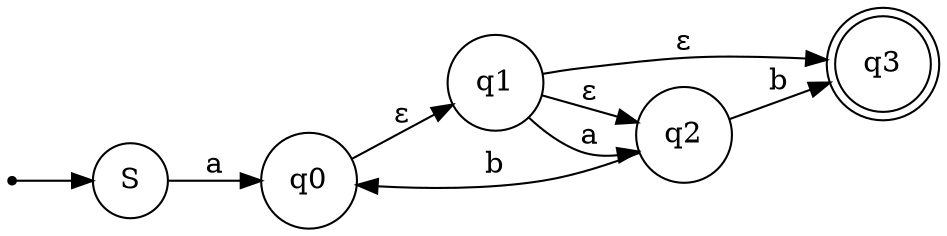 digraph finite_state_machine {
	rankdir=LR;

	node [shape = point ]; ini;
	node [shape = doublecircle]; q3;

	node [shape = circle];
	ini -> S
	S -> q0[label=a]
	q0 -> q1[label=<&epsilon;>]
	q1 -> q2[label=<&epsilon;>]
	q1 -> q3[label=<&epsilon;>]
	q1 -> q2[label=a]
	q2 -> q3[label=b]
	q2 -> q0[label=b]
}